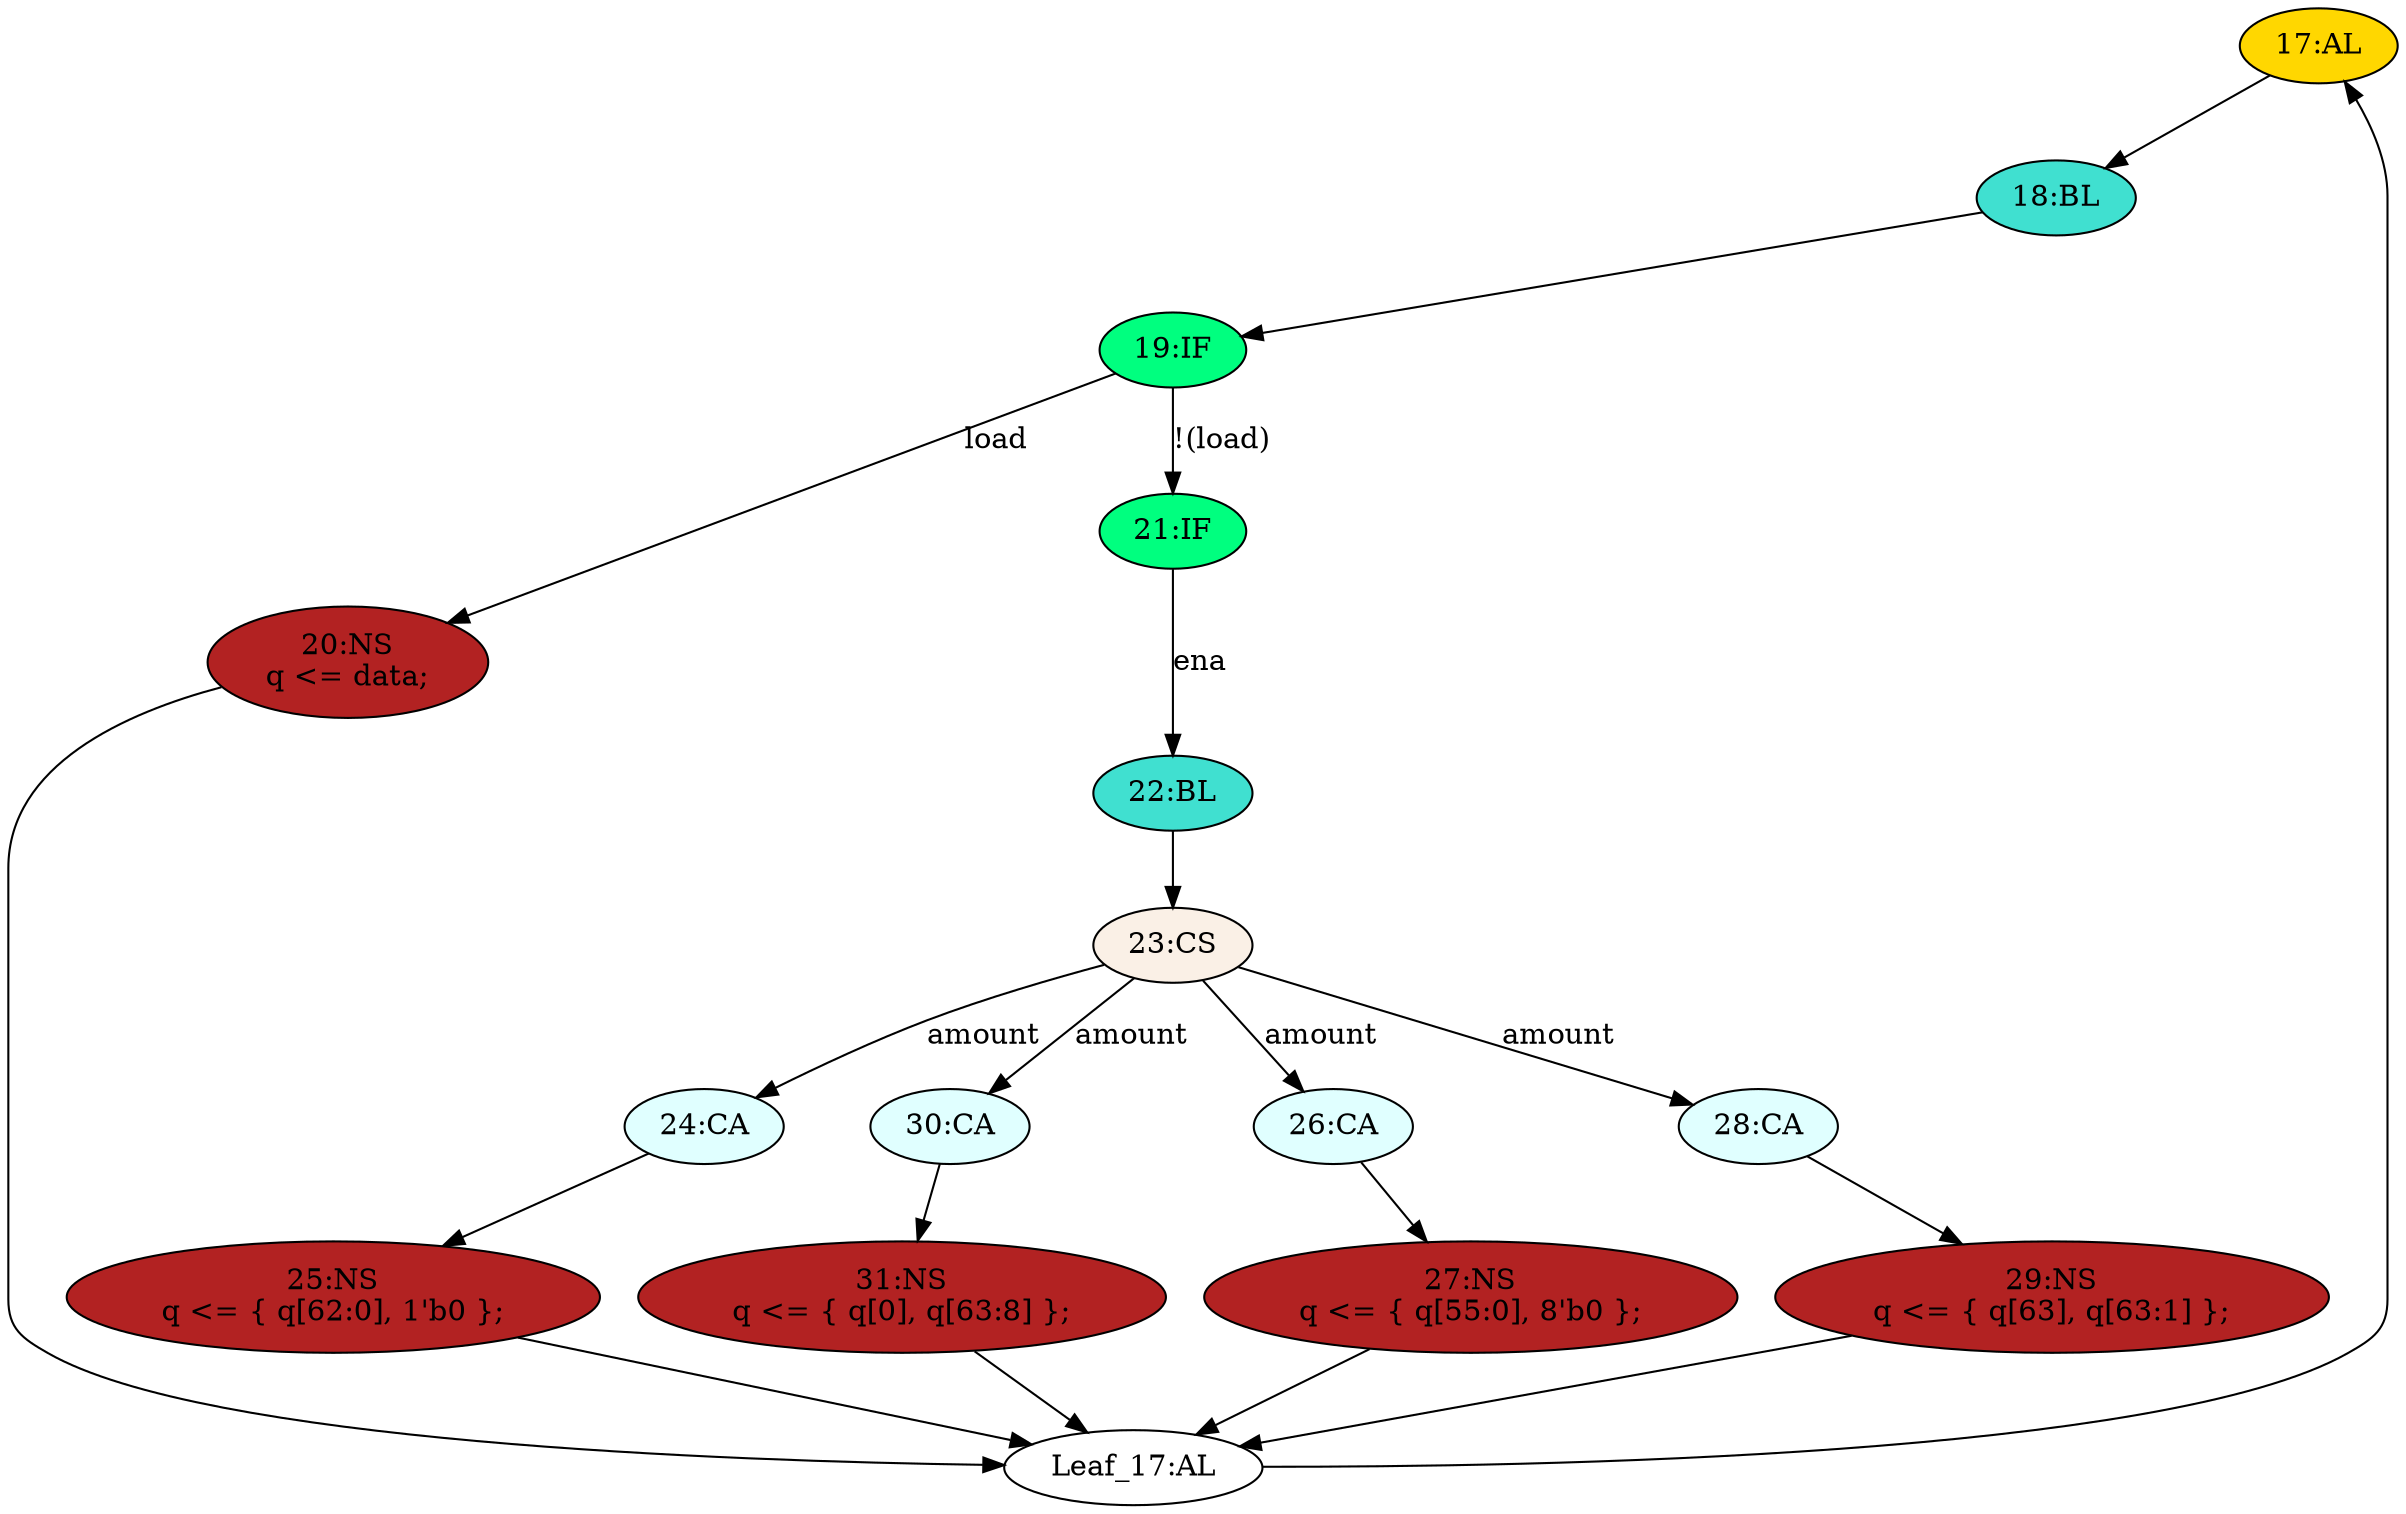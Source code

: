 strict digraph "compose( ,  )" {
	node [label="\N"];
	"17:AL"	[ast="<pyverilog.vparser.ast.Always object at 0x7fc902c771d0>",
		clk_sens=True,
		fillcolor=gold,
		label="17:AL",
		sens="['clk']",
		statements="[]",
		style=filled,
		typ=Always,
		use_var="['load', 'ena', 'amount', 'data', 'q']"];
	"18:BL"	[ast="<pyverilog.vparser.ast.Block object at 0x7fc902c63d10>",
		fillcolor=turquoise,
		label="18:BL",
		statements="[]",
		style=filled,
		typ=Block];
	"17:AL" -> "18:BL"	[cond="[]",
		lineno=None];
	"24:CA"	[ast="<pyverilog.vparser.ast.Case object at 0x7fc902c71450>",
		fillcolor=lightcyan,
		label="24:CA",
		statements="[]",
		style=filled,
		typ=Case];
	"25:NS"	[ast="<pyverilog.vparser.ast.NonblockingSubstitution object at 0x7fc902c7dd10>",
		fillcolor=firebrick,
		label="25:NS
q <= { q[62:0], 1'b0 };",
		statements="[<pyverilog.vparser.ast.NonblockingSubstitution object at 0x7fc902c7dd10>]",
		style=filled,
		typ=NonblockingSubstitution];
	"24:CA" -> "25:NS"	[cond="[]",
		lineno=None];
	"30:CA"	[ast="<pyverilog.vparser.ast.Case object at 0x7fc902c86150>",
		fillcolor=lightcyan,
		label="30:CA",
		statements="[]",
		style=filled,
		typ=Case];
	"31:NS"	[ast="<pyverilog.vparser.ast.NonblockingSubstitution object at 0x7fc9028d8810>",
		fillcolor=firebrick,
		label="31:NS
q <= { q[0], q[63:8] };",
		statements="[<pyverilog.vparser.ast.NonblockingSubstitution object at 0x7fc9028d8810>]",
		style=filled,
		typ=NonblockingSubstitution];
	"30:CA" -> "31:NS"	[cond="[]",
		lineno=None];
	"22:BL"	[ast="<pyverilog.vparser.ast.Block object at 0x7fc9029cecd0>",
		fillcolor=turquoise,
		label="22:BL",
		statements="[]",
		style=filled,
		typ=Block];
	"23:CS"	[ast="<pyverilog.vparser.ast.CaseStatement object at 0x7fc902cea310>",
		fillcolor=linen,
		label="23:CS",
		statements="[]",
		style=filled,
		typ=CaseStatement];
	"22:BL" -> "23:CS"	[cond="[]",
		lineno=None];
	"Leaf_17:AL"	[def_var="['q']",
		label="Leaf_17:AL"];
	"31:NS" -> "Leaf_17:AL"	[cond="[]",
		lineno=None];
	"19:IF"	[ast="<pyverilog.vparser.ast.IfStatement object at 0x7fc902c63e10>",
		fillcolor=springgreen,
		label="19:IF",
		statements="[]",
		style=filled,
		typ=IfStatement];
	"18:BL" -> "19:IF"	[cond="[]",
		lineno=None];
	"20:NS"	[ast="<pyverilog.vparser.ast.NonblockingSubstitution object at 0x7fc902c63610>",
		fillcolor=firebrick,
		label="20:NS
q <= data;",
		statements="[<pyverilog.vparser.ast.NonblockingSubstitution object at 0x7fc902c63610>]",
		style=filled,
		typ=NonblockingSubstitution];
	"20:NS" -> "Leaf_17:AL"	[cond="[]",
		lineno=None];
	"21:IF"	[ast="<pyverilog.vparser.ast.IfStatement object at 0x7fc9029ce550>",
		fillcolor=springgreen,
		label="21:IF",
		statements="[]",
		style=filled,
		typ=IfStatement];
	"21:IF" -> "22:BL"	[cond="['ena']",
		label=ena,
		lineno=21];
	"25:NS" -> "Leaf_17:AL"	[cond="[]",
		lineno=None];
	"19:IF" -> "20:NS"	[cond="['load']",
		label=load,
		lineno=19];
	"19:IF" -> "21:IF"	[cond="['load']",
		label="!(load)",
		lineno=19];
	"29:NS"	[ast="<pyverilog.vparser.ast.NonblockingSubstitution object at 0x7fc902cea110>",
		fillcolor=firebrick,
		label="29:NS
q <= { q[63], q[63:1] };",
		statements="[<pyverilog.vparser.ast.NonblockingSubstitution object at 0x7fc902cea110>]",
		style=filled,
		typ=NonblockingSubstitution];
	"29:NS" -> "Leaf_17:AL"	[cond="[]",
		lineno=None];
	"27:NS"	[ast="<pyverilog.vparser.ast.NonblockingSubstitution object at 0x7fc902c66f50>",
		fillcolor=firebrick,
		label="27:NS
q <= { q[55:0], 8'b0 };",
		statements="[<pyverilog.vparser.ast.NonblockingSubstitution object at 0x7fc902c66f50>]",
		style=filled,
		typ=NonblockingSubstitution];
	"27:NS" -> "Leaf_17:AL"	[cond="[]",
		lineno=None];
	"23:CS" -> "24:CA"	[cond="['amount']",
		label=amount,
		lineno=23];
	"23:CS" -> "30:CA"	[cond="['amount']",
		label=amount,
		lineno=23];
	"26:CA"	[ast="<pyverilog.vparser.ast.Case object at 0x7fc902c66650>",
		fillcolor=lightcyan,
		label="26:CA",
		statements="[]",
		style=filled,
		typ=Case];
	"23:CS" -> "26:CA"	[cond="['amount']",
		label=amount,
		lineno=23];
	"28:CA"	[ast="<pyverilog.vparser.ast.Case object at 0x7fc902c66450>",
		fillcolor=lightcyan,
		label="28:CA",
		statements="[]",
		style=filled,
		typ=Case];
	"23:CS" -> "28:CA"	[cond="['amount']",
		label=amount,
		lineno=23];
	"26:CA" -> "27:NS"	[cond="[]",
		lineno=None];
	"28:CA" -> "29:NS"	[cond="[]",
		lineno=None];
	"Leaf_17:AL" -> "17:AL";
}
